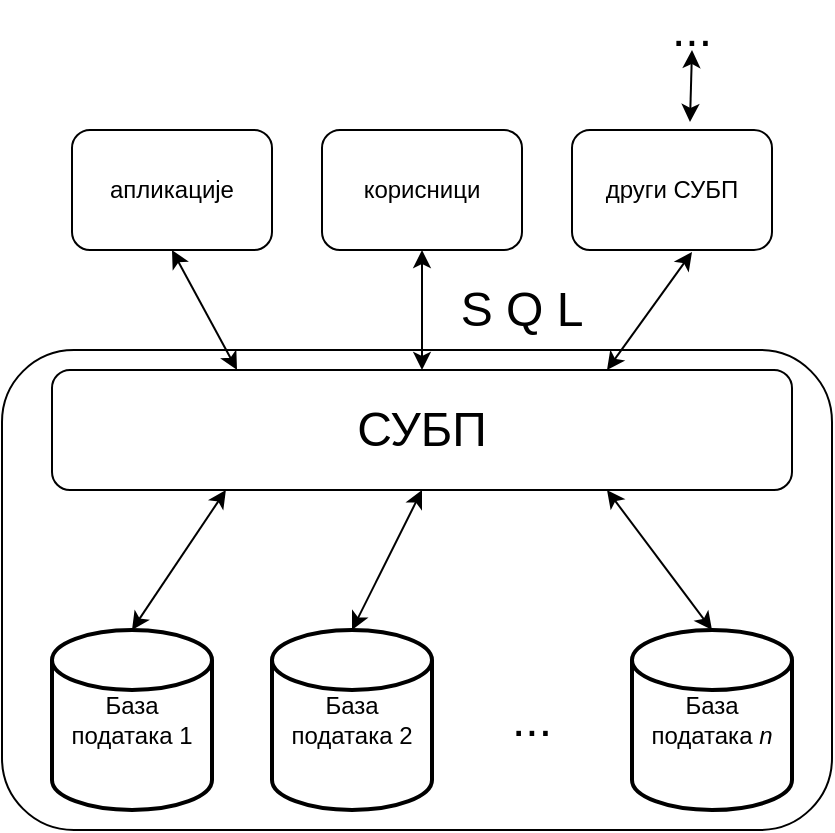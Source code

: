 <mxfile version="12.1.3" pages="1"><diagram id="cCwT3nYAQrWM2lGjpQo_" name="Page-1"><mxGraphModel dx="1408" dy="721" grid="1" gridSize="10" guides="1" tooltips="1" connect="1" arrows="1" fold="1" page="1" pageScale="1" pageWidth="850" pageHeight="1100" math="0" shadow="0"><root><mxCell id="0"/><mxCell id="1" parent="0"/><mxCell id="FnFfCzJZhDcdlWPs5YLJ-22" value="" style="rounded=1;whiteSpace=wrap;html=1;" vertex="1" parent="1"><mxGeometry x="175" y="320" width="415" height="240" as="geometry"/></mxCell><mxCell id="FnFfCzJZhDcdlWPs5YLJ-2" value="База &lt;br&gt;података 1" style="strokeWidth=2;html=1;shape=mxgraph.flowchart.database;whiteSpace=wrap;" vertex="1" parent="1"><mxGeometry x="200" y="460" width="80" height="90" as="geometry"/></mxCell><mxCell id="FnFfCzJZhDcdlWPs5YLJ-3" value="База &lt;br&gt;података 2" style="strokeWidth=2;html=1;shape=mxgraph.flowchart.database;whiteSpace=wrap;" vertex="1" parent="1"><mxGeometry x="310" y="460" width="80" height="90" as="geometry"/></mxCell><mxCell id="FnFfCzJZhDcdlWPs5YLJ-4" value="База &lt;br&gt;података &lt;i&gt;n&lt;/i&gt;" style="strokeWidth=2;html=1;shape=mxgraph.flowchart.database;whiteSpace=wrap;" vertex="1" parent="1"><mxGeometry x="490" y="460" width="80" height="90" as="geometry"/></mxCell><mxCell id="FnFfCzJZhDcdlWPs5YLJ-5" value="&lt;font style=&quot;font-size: 24px&quot;&gt;СУБП&lt;/font&gt;" style="rounded=1;whiteSpace=wrap;html=1;" vertex="1" parent="1"><mxGeometry x="200" y="330" width="370" height="60" as="geometry"/></mxCell><mxCell id="FnFfCzJZhDcdlWPs5YLJ-6" value="&lt;font style=&quot;font-size: 24px&quot;&gt;...&lt;/font&gt;" style="text;html=1;strokeColor=none;fillColor=none;align=center;verticalAlign=middle;whiteSpace=wrap;rounded=0;" vertex="1" parent="1"><mxGeometry x="420" y="495" width="40" height="20" as="geometry"/></mxCell><mxCell id="FnFfCzJZhDcdlWPs5YLJ-7" value="апликације" style="rounded=1;whiteSpace=wrap;html=1;" vertex="1" parent="1"><mxGeometry x="210" y="210" width="100" height="60" as="geometry"/></mxCell><mxCell id="FnFfCzJZhDcdlWPs5YLJ-8" value="корисници" style="rounded=1;whiteSpace=wrap;html=1;" vertex="1" parent="1"><mxGeometry x="335" y="210" width="100" height="60" as="geometry"/></mxCell><mxCell id="FnFfCzJZhDcdlWPs5YLJ-9" value="други СУБП" style="rounded=1;whiteSpace=wrap;html=1;" vertex="1" parent="1"><mxGeometry x="460" y="210" width="100" height="60" as="geometry"/></mxCell><mxCell id="FnFfCzJZhDcdlWPs5YLJ-10" value="" style="endArrow=classic;startArrow=classic;html=1;entryX=0.5;entryY=1;entryDx=0;entryDy=0;exitX=0.25;exitY=0;exitDx=0;exitDy=0;" edge="1" parent="1" source="FnFfCzJZhDcdlWPs5YLJ-5" target="FnFfCzJZhDcdlWPs5YLJ-7"><mxGeometry width="50" height="50" relative="1" as="geometry"><mxPoint x="200" y="570" as="sourcePoint"/><mxPoint x="250" y="520" as="targetPoint"/></mxGeometry></mxCell><mxCell id="FnFfCzJZhDcdlWPs5YLJ-11" value="" style="endArrow=classic;startArrow=classic;html=1;exitX=0.5;exitY=0;exitDx=0;exitDy=0;entryX=0.5;entryY=1;entryDx=0;entryDy=0;" edge="1" parent="1" source="FnFfCzJZhDcdlWPs5YLJ-5" target="FnFfCzJZhDcdlWPs5YLJ-8"><mxGeometry width="50" height="50" relative="1" as="geometry"><mxPoint x="200" y="570" as="sourcePoint"/><mxPoint x="393" y="300" as="targetPoint"/></mxGeometry></mxCell><mxCell id="FnFfCzJZhDcdlWPs5YLJ-12" value="" style="endArrow=classic;startArrow=classic;html=1;entryX=0.6;entryY=1.017;entryDx=0;entryDy=0;entryPerimeter=0;exitX=0.75;exitY=0;exitDx=0;exitDy=0;" edge="1" parent="1" source="FnFfCzJZhDcdlWPs5YLJ-5" target="FnFfCzJZhDcdlWPs5YLJ-9"><mxGeometry width="50" height="50" relative="1" as="geometry"><mxPoint x="200" y="570" as="sourcePoint"/><mxPoint x="250" y="520" as="targetPoint"/></mxGeometry></mxCell><mxCell id="FnFfCzJZhDcdlWPs5YLJ-13" value="" style="endArrow=classic;startArrow=classic;html=1;entryX=0.59;entryY=-0.067;entryDx=0;entryDy=0;entryPerimeter=0;exitX=0.5;exitY=1;exitDx=0;exitDy=0;" edge="1" parent="1" source="FnFfCzJZhDcdlWPs5YLJ-14" target="FnFfCzJZhDcdlWPs5YLJ-9"><mxGeometry width="50" height="50" relative="1" as="geometry"><mxPoint x="519" y="160" as="sourcePoint"/><mxPoint x="250" y="520" as="targetPoint"/></mxGeometry></mxCell><mxCell id="FnFfCzJZhDcdlWPs5YLJ-14" value="&lt;font style=&quot;font-size: 24px&quot;&gt;...&lt;/font&gt;" style="text;html=1;strokeColor=none;fillColor=none;align=center;verticalAlign=middle;whiteSpace=wrap;rounded=0;" vertex="1" parent="1"><mxGeometry x="500" y="150" width="40" height="20" as="geometry"/></mxCell><mxCell id="FnFfCzJZhDcdlWPs5YLJ-17" value="" style="endArrow=classic;startArrow=classic;html=1;entryX=0.235;entryY=1;entryDx=0;entryDy=0;entryPerimeter=0;exitX=0.5;exitY=0;exitDx=0;exitDy=0;exitPerimeter=0;" edge="1" parent="1" source="FnFfCzJZhDcdlWPs5YLJ-2" target="FnFfCzJZhDcdlWPs5YLJ-5"><mxGeometry width="50" height="50" relative="1" as="geometry"><mxPoint x="200" y="620" as="sourcePoint"/><mxPoint x="250" y="570" as="targetPoint"/></mxGeometry></mxCell><mxCell id="FnFfCzJZhDcdlWPs5YLJ-18" value="" style="endArrow=classic;startArrow=classic;html=1;entryX=0.5;entryY=1;entryDx=0;entryDy=0;exitX=0.5;exitY=0;exitDx=0;exitDy=0;exitPerimeter=0;" edge="1" parent="1" source="FnFfCzJZhDcdlWPs5YLJ-3" target="FnFfCzJZhDcdlWPs5YLJ-5"><mxGeometry width="50" height="50" relative="1" as="geometry"><mxPoint x="200" y="620" as="sourcePoint"/><mxPoint x="250" y="570" as="targetPoint"/></mxGeometry></mxCell><mxCell id="FnFfCzJZhDcdlWPs5YLJ-19" value="" style="endArrow=classic;startArrow=classic;html=1;entryX=0.75;entryY=1;entryDx=0;entryDy=0;exitX=0.5;exitY=0;exitDx=0;exitDy=0;exitPerimeter=0;" edge="1" parent="1" source="FnFfCzJZhDcdlWPs5YLJ-4" target="FnFfCzJZhDcdlWPs5YLJ-5"><mxGeometry width="50" height="50" relative="1" as="geometry"><mxPoint x="200" y="620" as="sourcePoint"/><mxPoint x="250" y="570" as="targetPoint"/></mxGeometry></mxCell><mxCell id="FnFfCzJZhDcdlWPs5YLJ-20" value="&lt;font style=&quot;font-size: 24px&quot;&gt;S Q L&lt;/font&gt;" style="text;html=1;strokeColor=none;fillColor=none;align=center;verticalAlign=middle;whiteSpace=wrap;rounded=0;" vertex="1" parent="1"><mxGeometry x="370" y="290" width="130" height="20" as="geometry"/></mxCell></root></mxGraphModel></diagram></mxfile>